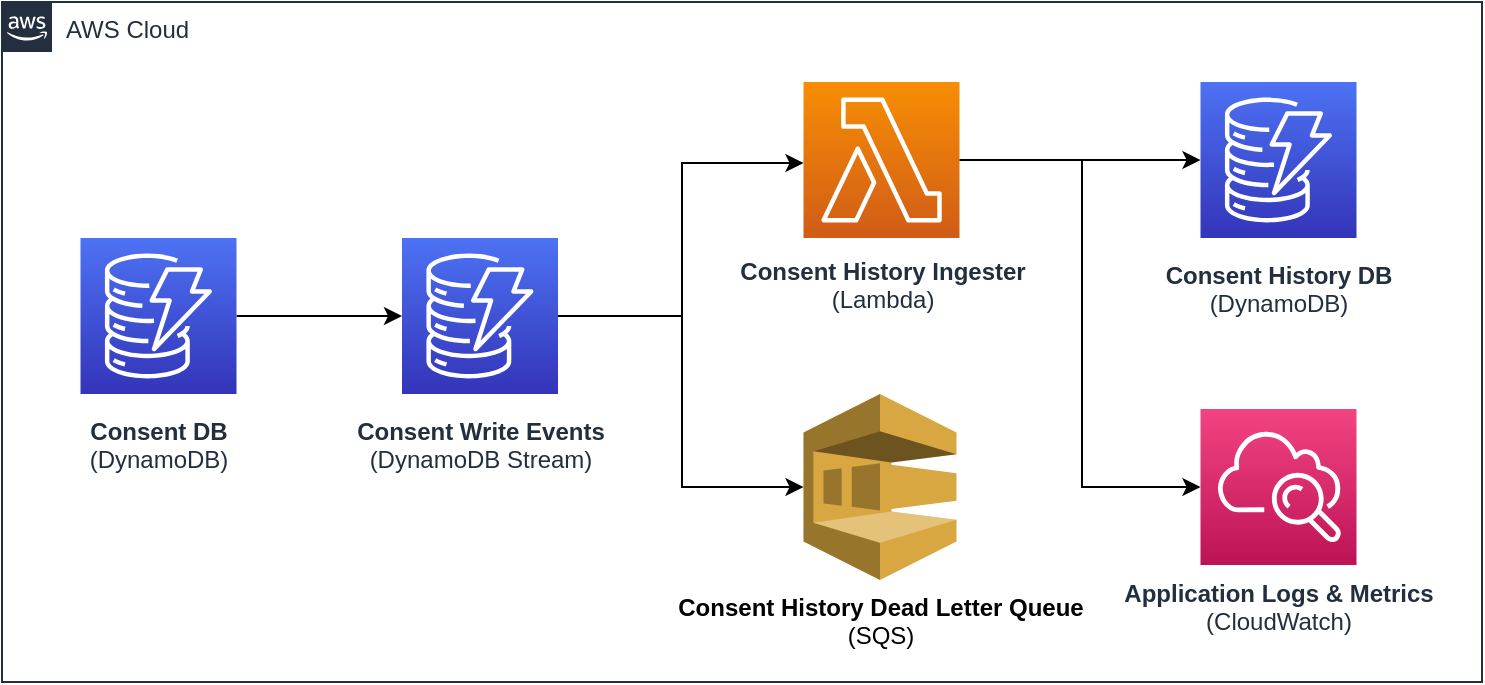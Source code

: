 <mxfile version="24.6.4" type="device" pages="5">
  <diagram id="Ht1M8jgEwFfnCIfOTk4-" name="DynamoDB Stream Option">
    <mxGraphModel dx="1050" dy="511" grid="1" gridSize="10" guides="1" tooltips="1" connect="1" arrows="1" fold="1" page="1" pageScale="1" pageWidth="1169" pageHeight="827" math="0" shadow="0">
      <root>
        <mxCell id="0" />
        <mxCell id="1" parent="0" />
        <mxCell id="GD8RWetTdTd3yLx-q4zy-2" value="AWS Cloud" style="points=[[0,0],[0.25,0],[0.5,0],[0.75,0],[1,0],[1,0.25],[1,0.5],[1,0.75],[1,1],[0.75,1],[0.5,1],[0.25,1],[0,1],[0,0.75],[0,0.5],[0,0.25]];outlineConnect=0;gradientColor=none;html=1;whiteSpace=wrap;fontSize=12;fontStyle=0;container=1;pointerEvents=0;collapsible=0;recursiveResize=0;shape=mxgraph.aws4.group;grIcon=mxgraph.aws4.group_aws_cloud_alt;strokeColor=#232F3E;fillColor=none;verticalAlign=top;align=left;spacingLeft=30;fontColor=#232F3E;dashed=0;" parent="1" vertex="1">
          <mxGeometry x="40" y="40" width="740" height="340" as="geometry" />
        </mxCell>
        <mxCell id="EjMKMVdWJRHREz_ccZ0R-16" style="edgeStyle=orthogonalEdgeStyle;rounded=0;orthogonalLoop=1;jettySize=auto;html=1;" parent="GD8RWetTdTd3yLx-q4zy-2" source="UEzPUAAOIrF-is8g5C7q-113" target="UEzPUAAOIrF-is8g5C7q-121" edge="1">
          <mxGeometry relative="1" as="geometry">
            <Array as="points">
              <mxPoint x="540" y="79.5" />
              <mxPoint x="540" y="242.5" />
            </Array>
          </mxGeometry>
        </mxCell>
        <mxCell id="EjMKMVdWJRHREz_ccZ0R-17" style="edgeStyle=orthogonalEdgeStyle;rounded=0;orthogonalLoop=1;jettySize=auto;html=1;" parent="GD8RWetTdTd3yLx-q4zy-2" source="UEzPUAAOIrF-is8g5C7q-113" target="EjMKMVdWJRHREz_ccZ0R-4" edge="1">
          <mxGeometry relative="1" as="geometry" />
        </mxCell>
        <mxCell id="UEzPUAAOIrF-is8g5C7q-113" value="&lt;b&gt;Consent History Ingester&lt;/b&gt;&lt;br&gt;&lt;div&gt;(Lambda)&lt;/div&gt;" style="outlineConnect=0;fontColor=#232F3E;gradientColor=#F78E04;gradientDirection=north;fillColor=#D05C17;strokeColor=#ffffff;dashed=0;verticalLabelPosition=bottom;verticalAlign=top;align=center;html=1;fontSize=12;fontStyle=0;aspect=fixed;shape=mxgraph.aws4.resourceIcon;resIcon=mxgraph.aws4.lambda;labelBackgroundColor=#ffffff;spacingTop=3;" parent="GD8RWetTdTd3yLx-q4zy-2" vertex="1">
          <mxGeometry x="400.75" y="40" width="78" height="78" as="geometry" />
        </mxCell>
        <mxCell id="EjMKMVdWJRHREz_ccZ0R-2" style="edgeStyle=orthogonalEdgeStyle;rounded=0;orthogonalLoop=1;jettySize=auto;html=1;" parent="GD8RWetTdTd3yLx-q4zy-2" source="UEzPUAAOIrF-is8g5C7q-119" target="EjMKMVdWJRHREz_ccZ0R-1" edge="1">
          <mxGeometry relative="1" as="geometry" />
        </mxCell>
        <mxCell id="UEzPUAAOIrF-is8g5C7q-119" value="&lt;div&gt;&lt;b&gt;Consent DB&lt;/b&gt;&lt;br&gt;&lt;/div&gt;&lt;div&gt;(DynamoDB)&lt;/div&gt;" style="outlineConnect=0;fontColor=#232F3E;gradientColor=#4D72F3;gradientDirection=north;fillColor=#3334B9;strokeColor=#ffffff;dashed=0;verticalLabelPosition=bottom;verticalAlign=top;align=center;html=1;fontSize=12;fontStyle=0;aspect=fixed;shape=mxgraph.aws4.resourceIcon;resIcon=mxgraph.aws4.dynamodb;labelBackgroundColor=#ffffff;spacingTop=5;" parent="GD8RWetTdTd3yLx-q4zy-2" vertex="1">
          <mxGeometry x="39.25" y="118" width="78" height="78" as="geometry" />
        </mxCell>
        <mxCell id="UEzPUAAOIrF-is8g5C7q-121" value="&lt;div&gt;&lt;b&gt;Application Logs &amp;amp; Metrics&lt;/b&gt;&lt;br&gt;&lt;/div&gt;&lt;div&gt;(CloudWatch)&lt;/div&gt;" style="outlineConnect=0;fontColor=#232F3E;gradientColor=#F34482;gradientDirection=north;fillColor=#BC1356;strokeColor=#ffffff;dashed=0;verticalLabelPosition=bottom;verticalAlign=top;align=center;html=1;fontSize=12;fontStyle=0;aspect=fixed;shape=mxgraph.aws4.resourceIcon;resIcon=mxgraph.aws4.cloudwatch;labelBackgroundColor=#ffffff;" parent="GD8RWetTdTd3yLx-q4zy-2" vertex="1">
          <mxGeometry x="599.25" y="203.5" width="78" height="78" as="geometry" />
        </mxCell>
        <mxCell id="EjMKMVdWJRHREz_ccZ0R-13" style="edgeStyle=orthogonalEdgeStyle;rounded=0;orthogonalLoop=1;jettySize=auto;html=1;" parent="GD8RWetTdTd3yLx-q4zy-2" source="EjMKMVdWJRHREz_ccZ0R-1" target="UEzPUAAOIrF-is8g5C7q-113" edge="1">
          <mxGeometry relative="1" as="geometry">
            <Array as="points">
              <mxPoint x="340" y="157.5" />
              <mxPoint x="340" y="80.5" />
            </Array>
          </mxGeometry>
        </mxCell>
        <mxCell id="EjMKMVdWJRHREz_ccZ0R-14" style="edgeStyle=orthogonalEdgeStyle;rounded=0;orthogonalLoop=1;jettySize=auto;html=1;" parent="GD8RWetTdTd3yLx-q4zy-2" source="EjMKMVdWJRHREz_ccZ0R-1" target="EjMKMVdWJRHREz_ccZ0R-6" edge="1">
          <mxGeometry relative="1" as="geometry">
            <Array as="points">
              <mxPoint x="340" y="157.5" />
              <mxPoint x="340" y="242.5" />
            </Array>
          </mxGeometry>
        </mxCell>
        <mxCell id="EjMKMVdWJRHREz_ccZ0R-1" value="&lt;div&gt;&lt;b&gt;Consent Write Events&lt;/b&gt;&lt;br&gt;&lt;/div&gt;&lt;div&gt;(DynamoDB Stream)&lt;/div&gt;" style="outlineConnect=0;fontColor=#232F3E;gradientColor=#4D72F3;gradientDirection=north;fillColor=#3334B9;strokeColor=#ffffff;dashed=0;verticalLabelPosition=bottom;verticalAlign=top;align=center;html=1;fontSize=12;fontStyle=0;aspect=fixed;shape=mxgraph.aws4.resourceIcon;resIcon=mxgraph.aws4.dynamodb;labelBackgroundColor=#ffffff;spacingTop=5;" parent="GD8RWetTdTd3yLx-q4zy-2" vertex="1">
          <mxGeometry x="200.0" y="118" width="78" height="78" as="geometry" />
        </mxCell>
        <mxCell id="EjMKMVdWJRHREz_ccZ0R-4" value="&lt;b&gt;Consent History DB&lt;/b&gt;&lt;br&gt;&lt;div&gt;(DynamoDB)&lt;/div&gt;" style="outlineConnect=0;fontColor=#232F3E;gradientColor=#4D72F3;gradientDirection=north;fillColor=#3334B9;strokeColor=#ffffff;dashed=0;verticalLabelPosition=bottom;verticalAlign=top;align=center;html=1;fontSize=12;fontStyle=0;aspect=fixed;shape=mxgraph.aws4.resourceIcon;resIcon=mxgraph.aws4.dynamodb;labelBackgroundColor=#ffffff;spacingTop=5;" parent="GD8RWetTdTd3yLx-q4zy-2" vertex="1">
          <mxGeometry x="599.25" y="40" width="78" height="78" as="geometry" />
        </mxCell>
        <mxCell id="EjMKMVdWJRHREz_ccZ0R-6" value="&lt;b&gt;Consent History Dead Letter Queue&lt;br&gt;&lt;/b&gt;&lt;div&gt;(SQS)&lt;b&gt;&lt;br&gt;&lt;/b&gt;&lt;/div&gt;" style="outlineConnect=0;dashed=0;verticalLabelPosition=bottom;verticalAlign=top;align=center;html=1;shape=mxgraph.aws3.sqs;fillColor=#D9A741;gradientColor=none;" parent="GD8RWetTdTd3yLx-q4zy-2" vertex="1">
          <mxGeometry x="400.75" y="196" width="76.5" height="93" as="geometry" />
        </mxCell>
      </root>
    </mxGraphModel>
  </diagram>
  <diagram id="uODOuoJlDrn1Rt0_Uopw" name="Kinesis Data Stream Option">
    <mxGraphModel dx="1050" dy="511" grid="1" gridSize="10" guides="1" tooltips="1" connect="1" arrows="1" fold="1" page="1" pageScale="1" pageWidth="850" pageHeight="1100" math="0" shadow="0">
      <root>
        <mxCell id="0" />
        <mxCell id="1" parent="0" />
        <mxCell id="iQAo6v7Sjeovjz6BiHLI-1" value="AWS Cloud" style="points=[[0,0],[0.25,0],[0.5,0],[0.75,0],[1,0],[1,0.25],[1,0.5],[1,0.75],[1,1],[0.75,1],[0.5,1],[0.25,1],[0,1],[0,0.75],[0,0.5],[0,0.25]];outlineConnect=0;gradientColor=none;html=1;whiteSpace=wrap;fontSize=12;fontStyle=0;container=1;pointerEvents=0;collapsible=0;recursiveResize=0;shape=mxgraph.aws4.group;grIcon=mxgraph.aws4.group_aws_cloud_alt;strokeColor=#232F3E;fillColor=none;verticalAlign=top;align=left;spacingLeft=30;fontColor=#232F3E;dashed=0;" parent="1" vertex="1">
          <mxGeometry x="40" y="40" width="740" height="340" as="geometry" />
        </mxCell>
        <mxCell id="iQAo6v7Sjeovjz6BiHLI-2" style="edgeStyle=orthogonalEdgeStyle;rounded=0;orthogonalLoop=1;jettySize=auto;html=1;" parent="iQAo6v7Sjeovjz6BiHLI-1" source="iQAo6v7Sjeovjz6BiHLI-4" target="iQAo6v7Sjeovjz6BiHLI-7" edge="1">
          <mxGeometry relative="1" as="geometry">
            <Array as="points">
              <mxPoint x="540" y="79.5" />
              <mxPoint x="540" y="242.5" />
            </Array>
          </mxGeometry>
        </mxCell>
        <mxCell id="iQAo6v7Sjeovjz6BiHLI-3" style="edgeStyle=orthogonalEdgeStyle;rounded=0;orthogonalLoop=1;jettySize=auto;html=1;" parent="iQAo6v7Sjeovjz6BiHLI-1" source="iQAo6v7Sjeovjz6BiHLI-4" target="iQAo6v7Sjeovjz6BiHLI-11" edge="1">
          <mxGeometry relative="1" as="geometry" />
        </mxCell>
        <mxCell id="iQAo6v7Sjeovjz6BiHLI-4" value="&lt;b&gt;Consent History Ingester&lt;/b&gt;&lt;br&gt;&lt;div&gt;(Lambda)&lt;/div&gt;" style="outlineConnect=0;fontColor=#232F3E;gradientColor=#F78E04;gradientDirection=north;fillColor=#D05C17;strokeColor=#ffffff;dashed=0;verticalLabelPosition=bottom;verticalAlign=top;align=center;html=1;fontSize=12;fontStyle=0;aspect=fixed;shape=mxgraph.aws4.resourceIcon;resIcon=mxgraph.aws4.lambda;labelBackgroundColor=#ffffff;spacingTop=3;" parent="iQAo6v7Sjeovjz6BiHLI-1" vertex="1">
          <mxGeometry x="400.75" y="40" width="78" height="78" as="geometry" />
        </mxCell>
        <mxCell id="iQAo6v7Sjeovjz6BiHLI-5" style="edgeStyle=orthogonalEdgeStyle;rounded=0;orthogonalLoop=1;jettySize=auto;html=1;" parent="iQAo6v7Sjeovjz6BiHLI-1" source="iQAo6v7Sjeovjz6BiHLI-6" edge="1">
          <mxGeometry relative="1" as="geometry">
            <mxPoint x="200.0" y="157" as="targetPoint" />
          </mxGeometry>
        </mxCell>
        <mxCell id="iQAo6v7Sjeovjz6BiHLI-6" value="&lt;div&gt;&lt;b&gt;Consent DB&lt;/b&gt;&lt;br&gt;&lt;/div&gt;&lt;div&gt;(DynamoDB)&lt;/div&gt;" style="outlineConnect=0;fontColor=#232F3E;gradientColor=#4D72F3;gradientDirection=north;fillColor=#3334B9;strokeColor=#ffffff;dashed=0;verticalLabelPosition=bottom;verticalAlign=top;align=center;html=1;fontSize=12;fontStyle=0;aspect=fixed;shape=mxgraph.aws4.resourceIcon;resIcon=mxgraph.aws4.dynamodb;labelBackgroundColor=#ffffff;spacingTop=5;" parent="iQAo6v7Sjeovjz6BiHLI-1" vertex="1">
          <mxGeometry x="39.25" y="118" width="78" height="78" as="geometry" />
        </mxCell>
        <mxCell id="iQAo6v7Sjeovjz6BiHLI-7" value="&lt;div&gt;&lt;b&gt;Application Logs &amp;amp; Metrics&lt;/b&gt;&lt;br&gt;&lt;/div&gt;&lt;div&gt;(CloudWatch)&lt;/div&gt;" style="outlineConnect=0;fontColor=#232F3E;gradientColor=#F34482;gradientDirection=north;fillColor=#BC1356;strokeColor=#ffffff;dashed=0;verticalLabelPosition=bottom;verticalAlign=top;align=center;html=1;fontSize=12;fontStyle=0;aspect=fixed;shape=mxgraph.aws4.resourceIcon;resIcon=mxgraph.aws4.cloudwatch;labelBackgroundColor=#ffffff;" parent="iQAo6v7Sjeovjz6BiHLI-1" vertex="1">
          <mxGeometry x="599.25" y="203.5" width="78" height="78" as="geometry" />
        </mxCell>
        <mxCell id="iQAo6v7Sjeovjz6BiHLI-8" style="edgeStyle=orthogonalEdgeStyle;rounded=0;orthogonalLoop=1;jettySize=auto;html=1;" parent="iQAo6v7Sjeovjz6BiHLI-1" target="iQAo6v7Sjeovjz6BiHLI-4" edge="1">
          <mxGeometry relative="1" as="geometry">
            <Array as="points">
              <mxPoint x="340" y="157.5" />
              <mxPoint x="340" y="80.5" />
            </Array>
            <mxPoint x="278.0" y="157" as="sourcePoint" />
          </mxGeometry>
        </mxCell>
        <mxCell id="iQAo6v7Sjeovjz6BiHLI-9" style="edgeStyle=orthogonalEdgeStyle;rounded=0;orthogonalLoop=1;jettySize=auto;html=1;" parent="iQAo6v7Sjeovjz6BiHLI-1" target="iQAo6v7Sjeovjz6BiHLI-12" edge="1">
          <mxGeometry relative="1" as="geometry">
            <Array as="points">
              <mxPoint x="340" y="157.5" />
              <mxPoint x="340" y="242.5" />
            </Array>
            <mxPoint x="278.0" y="157" as="sourcePoint" />
          </mxGeometry>
        </mxCell>
        <mxCell id="iQAo6v7Sjeovjz6BiHLI-11" value="&lt;b&gt;Consent History &lt;/b&gt;&lt;b&gt;DB&lt;/b&gt;&lt;br&gt;&lt;div&gt;(DynamoDB)&lt;/div&gt;" style="outlineConnect=0;fontColor=#232F3E;gradientColor=#4D72F3;gradientDirection=north;fillColor=#3334B9;strokeColor=#ffffff;dashed=0;verticalLabelPosition=bottom;verticalAlign=top;align=center;html=1;fontSize=12;fontStyle=0;aspect=fixed;shape=mxgraph.aws4.resourceIcon;resIcon=mxgraph.aws4.dynamodb;labelBackgroundColor=#ffffff;spacingTop=5;" parent="iQAo6v7Sjeovjz6BiHLI-1" vertex="1">
          <mxGeometry x="599.25" y="40" width="78" height="78" as="geometry" />
        </mxCell>
        <mxCell id="iQAo6v7Sjeovjz6BiHLI-12" value="&lt;div&gt;&lt;b&gt;Consent History Dead Letter Queue&lt;br&gt;&lt;/b&gt;&lt;/div&gt;&lt;div&gt;(SQS)&lt;b&gt;&lt;br&gt;&lt;/b&gt;&lt;/div&gt;" style="outlineConnect=0;dashed=0;verticalLabelPosition=bottom;verticalAlign=top;align=center;html=1;shape=mxgraph.aws3.sqs;fillColor=#D9A741;gradientColor=none;" parent="iQAo6v7Sjeovjz6BiHLI-1" vertex="1">
          <mxGeometry x="400.75" y="196" width="76.5" height="93" as="geometry" />
        </mxCell>
        <mxCell id="iQAo6v7Sjeovjz6BiHLI-13" value="&lt;div&gt;&lt;b&gt;Consent Write Events&lt;/b&gt;&lt;/div&gt;&lt;div&gt;(Kinesis Data Stream)&lt;br&gt;&lt;/div&gt;" style="sketch=0;points=[[0,0,0],[0.25,0,0],[0.5,0,0],[0.75,0,0],[1,0,0],[0,1,0],[0.25,1,0],[0.5,1,0],[0.75,1,0],[1,1,0],[0,0.25,0],[0,0.5,0],[0,0.75,0],[1,0.25,0],[1,0.5,0],[1,0.75,0]];outlineConnect=0;fontColor=#232F3E;fillColor=#8C4FFF;strokeColor=#ffffff;dashed=0;verticalLabelPosition=bottom;verticalAlign=top;align=center;html=1;fontSize=12;fontStyle=0;aspect=fixed;shape=mxgraph.aws4.resourceIcon;resIcon=mxgraph.aws4.kinesis_data_streams;" parent="iQAo6v7Sjeovjz6BiHLI-1" vertex="1">
          <mxGeometry x="200" y="118" width="78" height="78" as="geometry" />
        </mxCell>
      </root>
    </mxGraphModel>
  </diagram>
  <diagram id="STIh2894ZWH2USICKIxl" name="Consent API pushing to Consent History Lambda">
    <mxGraphModel dx="1050" dy="511" grid="1" gridSize="10" guides="1" tooltips="1" connect="1" arrows="1" fold="1" page="1" pageScale="1" pageWidth="850" pageHeight="1100" math="0" shadow="0">
      <root>
        <mxCell id="0" />
        <mxCell id="1" parent="0" />
        <mxCell id="_4k49aAa9GQFHm0VswzK-1" value="AWS Cloud" style="points=[[0,0],[0.25,0],[0.5,0],[0.75,0],[1,0],[1,0.25],[1,0.5],[1,0.75],[1,1],[0.75,1],[0.5,1],[0.25,1],[0,1],[0,0.75],[0,0.5],[0,0.25]];outlineConnect=0;gradientColor=none;html=1;whiteSpace=wrap;fontSize=12;fontStyle=0;container=1;pointerEvents=0;collapsible=0;recursiveResize=0;shape=mxgraph.aws4.group;grIcon=mxgraph.aws4.group_aws_cloud_alt;strokeColor=#232F3E;fillColor=none;verticalAlign=top;align=left;spacingLeft=30;fontColor=#232F3E;dashed=0;" parent="1" vertex="1">
          <mxGeometry x="40" y="40" width="580" height="470" as="geometry" />
        </mxCell>
        <mxCell id="_4k49aAa9GQFHm0VswzK-3" style="edgeStyle=orthogonalEdgeStyle;rounded=0;orthogonalLoop=1;jettySize=auto;html=1;" parent="_4k49aAa9GQFHm0VswzK-1" source="_4k49aAa9GQFHm0VswzK-4" target="_4k49aAa9GQFHm0VswzK-11" edge="1">
          <mxGeometry relative="1" as="geometry">
            <Array as="points">
              <mxPoint x="360" y="235" />
              <mxPoint x="360" y="79" />
            </Array>
          </mxGeometry>
        </mxCell>
        <mxCell id="_4k49aAa9GQFHm0VswzK-16" style="edgeStyle=orthogonalEdgeStyle;rounded=0;orthogonalLoop=1;jettySize=auto;html=1;" parent="_4k49aAa9GQFHm0VswzK-1" source="_4k49aAa9GQFHm0VswzK-4" target="_4k49aAa9GQFHm0VswzK-12" edge="1">
          <mxGeometry relative="1" as="geometry" />
        </mxCell>
        <mxCell id="_4k49aAa9GQFHm0VswzK-17" style="edgeStyle=orthogonalEdgeStyle;rounded=0;orthogonalLoop=1;jettySize=auto;html=1;" parent="_4k49aAa9GQFHm0VswzK-1" source="_4k49aAa9GQFHm0VswzK-4" target="_4k49aAa9GQFHm0VswzK-7" edge="1">
          <mxGeometry relative="1" as="geometry">
            <Array as="points">
              <mxPoint x="360" y="235" />
              <mxPoint x="360" y="379" />
            </Array>
          </mxGeometry>
        </mxCell>
        <mxCell id="_4k49aAa9GQFHm0VswzK-4" value="&lt;b&gt;Consent History Ingester&lt;/b&gt;&lt;br&gt;&lt;div&gt;(Lambda)&lt;/div&gt;" style="outlineConnect=0;fontColor=#232F3E;gradientColor=#F78E04;gradientDirection=north;fillColor=#D05C17;strokeColor=#ffffff;dashed=0;verticalLabelPosition=bottom;verticalAlign=top;align=center;html=1;fontSize=12;fontStyle=0;aspect=fixed;shape=mxgraph.aws4.resourceIcon;resIcon=mxgraph.aws4.lambda;labelBackgroundColor=#ffffff;spacingTop=3;" parent="_4k49aAa9GQFHm0VswzK-1" vertex="1">
          <mxGeometry x="230" y="196" width="78" height="78" as="geometry" />
        </mxCell>
        <mxCell id="_4k49aAa9GQFHm0VswzK-6" value="&lt;div&gt;&lt;b&gt;Consent DB&lt;/b&gt;&lt;br&gt;&lt;/div&gt;&lt;div&gt;(DynamoDB)&lt;/div&gt;" style="outlineConnect=0;fontColor=#232F3E;gradientColor=#4D72F3;gradientDirection=north;fillColor=#3334B9;strokeColor=#ffffff;dashed=0;verticalLabelPosition=bottom;verticalAlign=top;align=center;html=1;fontSize=12;fontStyle=0;aspect=fixed;shape=mxgraph.aws4.resourceIcon;resIcon=mxgraph.aws4.dynamodb;labelBackgroundColor=#ffffff;spacingTop=5;" parent="_4k49aAa9GQFHm0VswzK-1" vertex="1">
          <mxGeometry x="230.0" y="40" width="78" height="78" as="geometry" />
        </mxCell>
        <mxCell id="_4k49aAa9GQFHm0VswzK-14" style="edgeStyle=orthogonalEdgeStyle;rounded=0;orthogonalLoop=1;jettySize=auto;html=1;" parent="_4k49aAa9GQFHm0VswzK-1" source="_4k49aAa9GQFHm0VswzK-13" target="_4k49aAa9GQFHm0VswzK-6" edge="1">
          <mxGeometry relative="1" as="geometry" />
        </mxCell>
        <mxCell id="_4k49aAa9GQFHm0VswzK-15" style="edgeStyle=orthogonalEdgeStyle;rounded=0;orthogonalLoop=1;jettySize=auto;html=1;" parent="_4k49aAa9GQFHm0VswzK-1" source="_4k49aAa9GQFHm0VswzK-13" target="_4k49aAa9GQFHm0VswzK-4" edge="1">
          <mxGeometry relative="1" as="geometry" />
        </mxCell>
        <mxCell id="_4k49aAa9GQFHm0VswzK-13" value="&lt;b&gt;Consent Management API &lt;/b&gt;&lt;b&gt;Worker&lt;/b&gt;&lt;br&gt;&lt;div&gt;(Lambda)&lt;/div&gt;" style="outlineConnect=0;fontColor=#232F3E;gradientColor=#F78E04;gradientDirection=north;fillColor=#D05C17;strokeColor=#ffffff;dashed=0;verticalLabelPosition=bottom;verticalAlign=top;align=center;html=1;fontSize=12;fontStyle=0;aspect=fixed;shape=mxgraph.aws4.resourceIcon;resIcon=mxgraph.aws4.lambda;labelBackgroundColor=none;spacingTop=3;" parent="_4k49aAa9GQFHm0VswzK-1" vertex="1">
          <mxGeometry x="70" y="118" width="78" height="78" as="geometry" />
        </mxCell>
        <mxCell id="_4k49aAa9GQFHm0VswzK-11" value="&lt;b&gt;Consent History &lt;/b&gt;&lt;b&gt;DB&lt;/b&gt;&lt;br&gt;&lt;div&gt;(DynamoDB)&lt;/div&gt;" style="outlineConnect=0;fontColor=#232F3E;gradientColor=#4D72F3;gradientDirection=north;fillColor=#3334B9;strokeColor=#ffffff;dashed=0;verticalLabelPosition=bottom;verticalAlign=top;align=center;html=1;fontSize=12;fontStyle=0;aspect=fixed;shape=mxgraph.aws4.resourceIcon;resIcon=mxgraph.aws4.dynamodb;labelBackgroundColor=#ffffff;spacingTop=5;" parent="_4k49aAa9GQFHm0VswzK-1" vertex="1">
          <mxGeometry x="430.0" y="40" width="78" height="78" as="geometry" />
        </mxCell>
        <mxCell id="_4k49aAa9GQFHm0VswzK-12" value="&lt;b&gt;Consent History &lt;/b&gt;&lt;b&gt;Dead Letter Queue&lt;br&gt;&lt;/b&gt;&lt;div&gt;(SQS)&lt;b&gt;&lt;br&gt;&lt;/b&gt;&lt;/div&gt;" style="outlineConnect=0;dashed=0;verticalLabelPosition=bottom;verticalAlign=top;align=center;html=1;shape=mxgraph.aws3.sqs;fillColor=#D9A741;gradientColor=none;" parent="_4k49aAa9GQFHm0VswzK-1" vertex="1">
          <mxGeometry x="430.75" y="188.5" width="76.5" height="93" as="geometry" />
        </mxCell>
        <mxCell id="_4k49aAa9GQFHm0VswzK-7" value="&lt;div&gt;&lt;b&gt;Application Logs &amp;amp; Metrics&lt;/b&gt;&lt;br&gt;&lt;/div&gt;&lt;div&gt;(CloudWatch)&lt;/div&gt;" style="outlineConnect=0;fontColor=#232F3E;gradientColor=#F34482;gradientDirection=north;fillColor=#BC1356;strokeColor=#ffffff;dashed=0;verticalLabelPosition=bottom;verticalAlign=top;align=center;html=1;fontSize=12;fontStyle=0;aspect=fixed;shape=mxgraph.aws4.resourceIcon;resIcon=mxgraph.aws4.cloudwatch;labelBackgroundColor=#ffffff;" parent="_4k49aAa9GQFHm0VswzK-1" vertex="1">
          <mxGeometry x="430.0" y="340" width="78" height="78" as="geometry" />
        </mxCell>
      </root>
    </mxGraphModel>
  </diagram>
  <diagram id="aw5Ax3et4fmG9gD_uB_o" name="Consent API pushing to Consent History queue">
    <mxGraphModel dx="1050" dy="511" grid="1" gridSize="10" guides="1" tooltips="1" connect="1" arrows="1" fold="1" page="1" pageScale="1" pageWidth="850" pageHeight="1100" math="0" shadow="0">
      <root>
        <mxCell id="0" />
        <mxCell id="1" parent="0" />
        <mxCell id="pkXrTUbYJYayfPbyIxpu-1" value="AWS Cloud" style="points=[[0,0],[0.25,0],[0.5,0],[0.75,0],[1,0],[1,0.25],[1,0.5],[1,0.75],[1,1],[0.75,1],[0.5,1],[0.25,1],[0,1],[0,0.75],[0,0.5],[0,0.25]];outlineConnect=0;gradientColor=none;html=1;whiteSpace=wrap;fontSize=12;fontStyle=0;container=1;pointerEvents=0;collapsible=0;recursiveResize=0;shape=mxgraph.aws4.group;grIcon=mxgraph.aws4.group_aws_cloud_alt;strokeColor=#232F3E;fillColor=none;verticalAlign=top;align=left;spacingLeft=30;fontColor=#232F3E;dashed=0;" parent="1" vertex="1">
          <mxGeometry x="40" y="40" width="690" height="410" as="geometry" />
        </mxCell>
        <mxCell id="pkXrTUbYJYayfPbyIxpu-6" value="&lt;div&gt;&lt;b&gt;Consent DB&lt;/b&gt;&lt;br&gt;&lt;/div&gt;&lt;div&gt;(DynamoDB)&lt;/div&gt;" style="outlineConnect=0;fontColor=#232F3E;gradientColor=#4D72F3;gradientDirection=north;fillColor=#3334B9;strokeColor=#ffffff;dashed=0;verticalLabelPosition=bottom;verticalAlign=top;align=center;html=1;fontSize=12;fontStyle=0;aspect=fixed;shape=mxgraph.aws4.resourceIcon;resIcon=mxgraph.aws4.dynamodb;labelBackgroundColor=#ffffff;spacingTop=5;" parent="pkXrTUbYJYayfPbyIxpu-1" vertex="1">
          <mxGeometry x="240.0" y="40" width="78" height="78" as="geometry" />
        </mxCell>
        <mxCell id="pkXrTUbYJYayfPbyIxpu-7" style="edgeStyle=orthogonalEdgeStyle;rounded=0;orthogonalLoop=1;jettySize=auto;html=1;" parent="pkXrTUbYJYayfPbyIxpu-1" source="pkXrTUbYJYayfPbyIxpu-9" target="pkXrTUbYJYayfPbyIxpu-6" edge="1">
          <mxGeometry relative="1" as="geometry">
            <Array as="points">
              <mxPoint x="190" y="157" />
              <mxPoint x="190" y="79" />
            </Array>
          </mxGeometry>
        </mxCell>
        <mxCell id="pkXrTUbYJYayfPbyIxpu-9" value="&lt;b&gt;Consent Management API &lt;/b&gt;&lt;b&gt;Worker&lt;/b&gt;&lt;br&gt;&lt;div&gt;(Lambda)&lt;/div&gt;" style="outlineConnect=0;fontColor=#232F3E;gradientColor=#F78E04;gradientDirection=north;fillColor=#D05C17;strokeColor=#ffffff;dashed=0;verticalLabelPosition=bottom;verticalAlign=top;align=center;html=1;fontSize=12;fontStyle=0;aspect=fixed;shape=mxgraph.aws4.resourceIcon;resIcon=mxgraph.aws4.lambda;labelBackgroundColor=none;spacingTop=3;" parent="pkXrTUbYJYayfPbyIxpu-1" vertex="1">
          <mxGeometry x="70" y="118" width="78" height="78" as="geometry" />
        </mxCell>
        <mxCell id="pkXrTUbYJYayfPbyIxpu-13" style="edgeStyle=orthogonalEdgeStyle;rounded=0;orthogonalLoop=1;jettySize=auto;html=1;" parent="pkXrTUbYJYayfPbyIxpu-1" source="pkXrTUbYJYayfPbyIxpu-11" target="pkXrTUbYJYayfPbyIxpu-5" edge="1">
          <mxGeometry relative="1" as="geometry" />
        </mxCell>
        <mxCell id="pkXrTUbYJYayfPbyIxpu-11" value="&lt;b&gt;Consent History &lt;/b&gt;&lt;b&gt;Queue&lt;br&gt;&lt;/b&gt;&lt;div&gt;(SQS)&lt;b&gt;&lt;br&gt;&lt;/b&gt;&lt;/div&gt;" style="outlineConnect=0;dashed=0;verticalLabelPosition=bottom;verticalAlign=top;align=center;html=1;shape=mxgraph.aws3.sqs;fillColor=#D9A741;gradientColor=none;" parent="pkXrTUbYJYayfPbyIxpu-1" vertex="1">
          <mxGeometry x="240.75" y="188.5" width="76.5" height="93" as="geometry" />
        </mxCell>
        <mxCell id="pkXrTUbYJYayfPbyIxpu-8" style="edgeStyle=orthogonalEdgeStyle;rounded=0;orthogonalLoop=1;jettySize=auto;html=1;" parent="pkXrTUbYJYayfPbyIxpu-1" source="pkXrTUbYJYayfPbyIxpu-9" target="pkXrTUbYJYayfPbyIxpu-11" edge="1">
          <mxGeometry relative="1" as="geometry">
            <Array as="points">
              <mxPoint x="190" y="157" />
              <mxPoint x="190" y="235" />
            </Array>
          </mxGeometry>
        </mxCell>
        <mxCell id="pkXrTUbYJYayfPbyIxpu-5" value="&lt;b&gt;Consent History Ingester&lt;/b&gt;&lt;br&gt;&lt;div&gt;(Lambda)&lt;/div&gt;" style="outlineConnect=0;fontColor=#232F3E;gradientColor=#F78E04;gradientDirection=north;fillColor=#D05C17;strokeColor=#ffffff;dashed=0;verticalLabelPosition=bottom;verticalAlign=top;align=center;html=1;fontSize=12;fontStyle=0;aspect=fixed;shape=mxgraph.aws4.resourceIcon;resIcon=mxgraph.aws4.lambda;labelBackgroundColor=#ffffff;spacingTop=3;" parent="pkXrTUbYJYayfPbyIxpu-1" vertex="1">
          <mxGeometry x="380" y="196" width="78" height="78" as="geometry" />
        </mxCell>
        <mxCell id="pkXrTUbYJYayfPbyIxpu-12" value="&lt;div&gt;&lt;b&gt;Application Logs &amp;amp; Metrics&lt;/b&gt;&lt;br&gt;&lt;/div&gt;&lt;div&gt;(CloudWatch)&lt;/div&gt;" style="outlineConnect=0;fontColor=#232F3E;gradientColor=#F34482;gradientDirection=north;fillColor=#BC1356;strokeColor=#ffffff;dashed=0;verticalLabelPosition=bottom;verticalAlign=top;align=center;html=1;fontSize=12;fontStyle=0;aspect=fixed;shape=mxgraph.aws4.resourceIcon;resIcon=mxgraph.aws4.cloudwatch;labelBackgroundColor=#ffffff;" parent="pkXrTUbYJYayfPbyIxpu-1" vertex="1">
          <mxGeometry x="560.0" y="274" width="78" height="78" as="geometry" />
        </mxCell>
        <mxCell id="pkXrTUbYJYayfPbyIxpu-4" style="edgeStyle=orthogonalEdgeStyle;rounded=0;orthogonalLoop=1;jettySize=auto;html=1;" parent="pkXrTUbYJYayfPbyIxpu-1" source="pkXrTUbYJYayfPbyIxpu-5" target="pkXrTUbYJYayfPbyIxpu-12" edge="1">
          <mxGeometry relative="1" as="geometry">
            <Array as="points">
              <mxPoint x="510" y="235" />
              <mxPoint x="510" y="320" />
            </Array>
          </mxGeometry>
        </mxCell>
        <mxCell id="pkXrTUbYJYayfPbyIxpu-10" value="&lt;b&gt;Consent History &lt;/b&gt;&lt;b&gt;DB&lt;/b&gt;&lt;br&gt;&lt;div&gt;(DynamoDB)&lt;/div&gt;" style="outlineConnect=0;fontColor=#232F3E;gradientColor=#4D72F3;gradientDirection=north;fillColor=#3334B9;strokeColor=#ffffff;dashed=0;verticalLabelPosition=bottom;verticalAlign=top;align=center;html=1;fontSize=12;fontStyle=0;aspect=fixed;shape=mxgraph.aws4.resourceIcon;resIcon=mxgraph.aws4.dynamodb;labelBackgroundColor=#ffffff;spacingTop=5;" parent="pkXrTUbYJYayfPbyIxpu-1" vertex="1">
          <mxGeometry x="560.0" y="118" width="78" height="78" as="geometry" />
        </mxCell>
        <mxCell id="pkXrTUbYJYayfPbyIxpu-2" style="edgeStyle=orthogonalEdgeStyle;rounded=0;orthogonalLoop=1;jettySize=auto;html=1;" parent="pkXrTUbYJYayfPbyIxpu-1" source="pkXrTUbYJYayfPbyIxpu-5" target="pkXrTUbYJYayfPbyIxpu-10" edge="1">
          <mxGeometry relative="1" as="geometry">
            <Array as="points">
              <mxPoint x="510" y="235" />
              <mxPoint x="510" y="160" />
            </Array>
          </mxGeometry>
        </mxCell>
      </root>
    </mxGraphModel>
  </diagram>
  <diagram id="7U712aQ8Ea8jfO-T_gNR" name="Consent API writing to Consent History DB">
    <mxGraphModel dx="1050" dy="511" grid="1" gridSize="10" guides="1" tooltips="1" connect="1" arrows="1" fold="1" page="1" pageScale="1" pageWidth="850" pageHeight="1100" math="0" shadow="0">
      <root>
        <mxCell id="0" />
        <mxCell id="1" parent="0" />
        <mxCell id="bTtNWeI41zkxKcYpNn4g-1" value="AWS Cloud" style="points=[[0,0],[0.25,0],[0.5,0],[0.75,0],[1,0],[1,0.25],[1,0.5],[1,0.75],[1,1],[0.75,1],[0.5,1],[0.25,1],[0,1],[0,0.75],[0,0.5],[0,0.25]];outlineConnect=0;gradientColor=none;html=1;whiteSpace=wrap;fontSize=12;fontStyle=0;container=1;pointerEvents=0;collapsible=0;recursiveResize=0;shape=mxgraph.aws4.group;grIcon=mxgraph.aws4.group_aws_cloud_alt;strokeColor=#232F3E;fillColor=none;verticalAlign=top;align=left;spacingLeft=30;fontColor=#232F3E;dashed=0;" parent="1" vertex="1">
          <mxGeometry x="40" y="40" width="360" height="330" as="geometry" />
        </mxCell>
        <mxCell id="bTtNWeI41zkxKcYpNn4g-2" value="&lt;div&gt;&lt;b&gt;Consent DB&lt;/b&gt;&lt;br&gt;&lt;/div&gt;&lt;div&gt;(DynamoDB)&lt;/div&gt;" style="outlineConnect=0;fontColor=#232F3E;gradientColor=#4D72F3;gradientDirection=north;fillColor=#3334B9;strokeColor=#ffffff;dashed=0;verticalLabelPosition=bottom;verticalAlign=top;align=center;html=1;fontSize=12;fontStyle=0;aspect=fixed;shape=mxgraph.aws4.resourceIcon;resIcon=mxgraph.aws4.dynamodb;labelBackgroundColor=#ffffff;spacingTop=5;" parent="bTtNWeI41zkxKcYpNn4g-1" vertex="1">
          <mxGeometry x="240.0" y="40" width="78" height="78" as="geometry" />
        </mxCell>
        <mxCell id="bTtNWeI41zkxKcYpNn4g-3" style="edgeStyle=orthogonalEdgeStyle;rounded=0;orthogonalLoop=1;jettySize=auto;html=1;" parent="bTtNWeI41zkxKcYpNn4g-1" source="bTtNWeI41zkxKcYpNn4g-4" target="bTtNWeI41zkxKcYpNn4g-2" edge="1">
          <mxGeometry relative="1" as="geometry">
            <Array as="points">
              <mxPoint x="190" y="157" />
              <mxPoint x="190" y="79" />
            </Array>
          </mxGeometry>
        </mxCell>
        <mxCell id="bTtNWeI41zkxKcYpNn4g-4" value="&lt;b&gt;Consent Management API &lt;/b&gt;&lt;b&gt;Worker&lt;/b&gt;&lt;br&gt;&lt;div&gt;(Lambda)&lt;/div&gt;" style="outlineConnect=0;fontColor=#232F3E;gradientColor=#F78E04;gradientDirection=north;fillColor=#D05C17;strokeColor=#ffffff;dashed=0;verticalLabelPosition=bottom;verticalAlign=top;align=center;html=1;fontSize=12;fontStyle=0;aspect=fixed;shape=mxgraph.aws4.resourceIcon;resIcon=mxgraph.aws4.lambda;labelBackgroundColor=none;spacingTop=3;" parent="bTtNWeI41zkxKcYpNn4g-1" vertex="1">
          <mxGeometry x="70" y="118" width="78" height="78" as="geometry" />
        </mxCell>
        <mxCell id="bTtNWeI41zkxKcYpNn4g-7" style="edgeStyle=orthogonalEdgeStyle;rounded=0;orthogonalLoop=1;jettySize=auto;html=1;" parent="bTtNWeI41zkxKcYpNn4g-1" source="bTtNWeI41zkxKcYpNn4g-4" edge="1">
          <mxGeometry relative="1" as="geometry">
            <Array as="points">
              <mxPoint x="190" y="157" />
              <mxPoint x="190" y="235" />
            </Array>
            <mxPoint x="240.75" y="235" as="targetPoint" />
          </mxGeometry>
        </mxCell>
        <mxCell id="bTtNWeI41zkxKcYpNn4g-11" value="&lt;b&gt;Consent History &lt;/b&gt;&lt;b&gt;DB&lt;/b&gt;&lt;br&gt;&lt;div&gt;(DynamoDB)&lt;/div&gt;" style="outlineConnect=0;fontColor=#232F3E;gradientColor=#4D72F3;gradientDirection=north;fillColor=#3334B9;strokeColor=#ffffff;dashed=0;verticalLabelPosition=bottom;verticalAlign=top;align=center;html=1;fontSize=12;fontStyle=0;aspect=fixed;shape=mxgraph.aws4.resourceIcon;resIcon=mxgraph.aws4.dynamodb;labelBackgroundColor=#ffffff;spacingTop=5;" parent="bTtNWeI41zkxKcYpNn4g-1" vertex="1">
          <mxGeometry x="240.0" y="196" width="78" height="78" as="geometry" />
        </mxCell>
      </root>
    </mxGraphModel>
  </diagram>
</mxfile>
